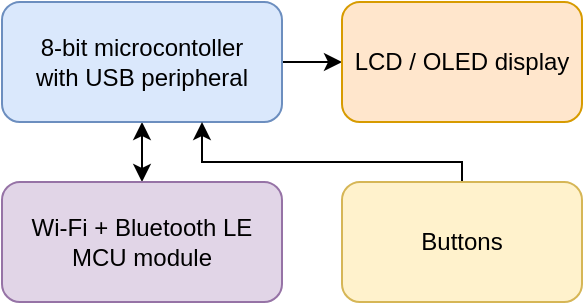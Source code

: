 <mxfile version="15.7.4" type="device"><diagram id="KbJMx-JH75emnCGjGO_w" name="Page-1"><mxGraphModel dx="950" dy="537" grid="1" gridSize="10" guides="1" tooltips="1" connect="1" arrows="1" fold="1" page="1" pageScale="1" pageWidth="850" pageHeight="1100" math="0" shadow="0"><root><mxCell id="0"/><mxCell id="1" parent="0"/><mxCell id="5oQKGrEa2x2KHggPEEJq-2" value="" style="edgeStyle=orthogonalEdgeStyle;rounded=0;orthogonalLoop=1;jettySize=auto;html=1;startArrow=classic;startFill=1;" edge="1" parent="1" source="5oQKGrEa2x2KHggPEEJq-3" target="5oQKGrEa2x2KHggPEEJq-4"><mxGeometry relative="1" as="geometry"/></mxCell><mxCell id="5oQKGrEa2x2KHggPEEJq-3" value="Wi-Fi + Bluetooth LE MCU module" style="rounded=1;whiteSpace=wrap;html=1;fillColor=#e1d5e7;strokeColor=#9673a6;" vertex="1" parent="1"><mxGeometry x="310" y="280" width="140" height="60" as="geometry"/></mxCell><mxCell id="5oQKGrEa2x2KHggPEEJq-11" value="" style="edgeStyle=orthogonalEdgeStyle;rounded=0;orthogonalLoop=1;jettySize=auto;html=1;" edge="1" parent="1" source="5oQKGrEa2x2KHggPEEJq-4" target="5oQKGrEa2x2KHggPEEJq-7"><mxGeometry relative="1" as="geometry"/></mxCell><mxCell id="5oQKGrEa2x2KHggPEEJq-4" value="8-bit microcontoller&lt;br&gt;with USB peripheral" style="rounded=1;whiteSpace=wrap;html=1;fillColor=#dae8fc;strokeColor=#6c8ebf;" vertex="1" parent="1"><mxGeometry x="310" y="190" width="140" height="60" as="geometry"/></mxCell><mxCell id="5oQKGrEa2x2KHggPEEJq-7" value="LCD / OLED display" style="rounded=1;whiteSpace=wrap;html=1;fillColor=#ffe6cc;strokeColor=#d79b00;" vertex="1" parent="1"><mxGeometry x="480" y="190" width="120" height="60" as="geometry"/></mxCell><mxCell id="5oQKGrEa2x2KHggPEEJq-10" style="edgeStyle=orthogonalEdgeStyle;rounded=0;orthogonalLoop=1;jettySize=auto;html=1;" edge="1" parent="1" source="5oQKGrEa2x2KHggPEEJq-8"><mxGeometry relative="1" as="geometry"><mxPoint x="410" y="250" as="targetPoint"/><Array as="points"><mxPoint x="410" y="270"/><mxPoint x="410" y="250"/></Array></mxGeometry></mxCell><mxCell id="5oQKGrEa2x2KHggPEEJq-8" value="Buttons" style="rounded=1;whiteSpace=wrap;html=1;fillColor=#fff2cc;strokeColor=#d6b656;" vertex="1" parent="1"><mxGeometry x="480" y="280" width="120" height="60" as="geometry"/></mxCell></root></mxGraphModel></diagram></mxfile>
